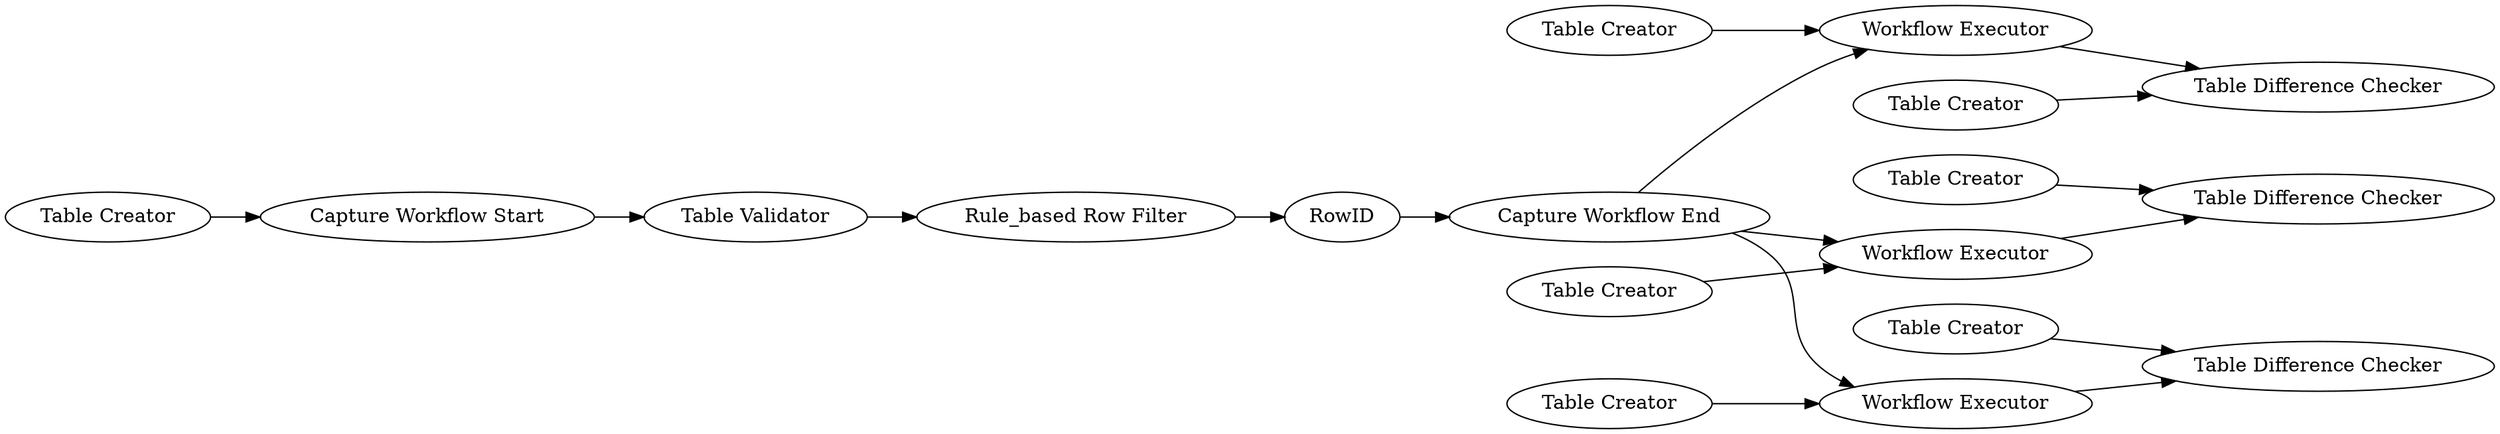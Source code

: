 digraph {
	2 [label="Capture Workflow End"]
	3 [label="Workflow Executor"]
	4 [label="Table Creator"]
	5 [label="Capture Workflow Start"]
	8 [label="Table Creator"]
	9 [label="Table Difference Checker"]
	10 [label="Table Creator"]
	12 [label="Table Validator"]
	13 [label="Table Difference Checker"]
	14 [label="Table Creator"]
	15 [label="Workflow Executor"]
	16 [label="Table Creator"]
	17 [label="Rule_based Row Filter"]
	18 [label=RowID]
	19 [label="Table Creator"]
	20 [label="Workflow Executor"]
	21 [label="Table Difference Checker"]
	22 [label="Table Creator"]
	2 -> 3
	2 -> 15
	2 -> 20
	3 -> 9
	4 -> 5
	5 -> 12
	8 -> 3
	10 -> 9
	12 -> 17
	14 -> 13
	15 -> 13
	16 -> 15
	17 -> 18
	18 -> 2
	19 -> 21
	20 -> 21
	22 -> 20
	rankdir=LR
}
